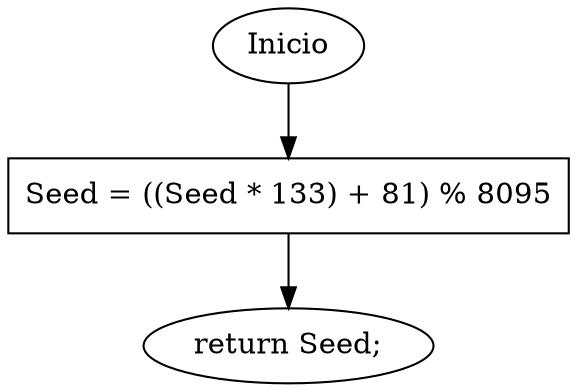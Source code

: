 digraph CFG_RandomInteger {
    node [shape=box];
    start [label="Inicio", shape=ellipse];
    n1 [label="Seed = ((Seed * 133) + 81) % 8095"];
    end [label="return Seed;", shape=ellipse];
    start -> n1 -> end;
}